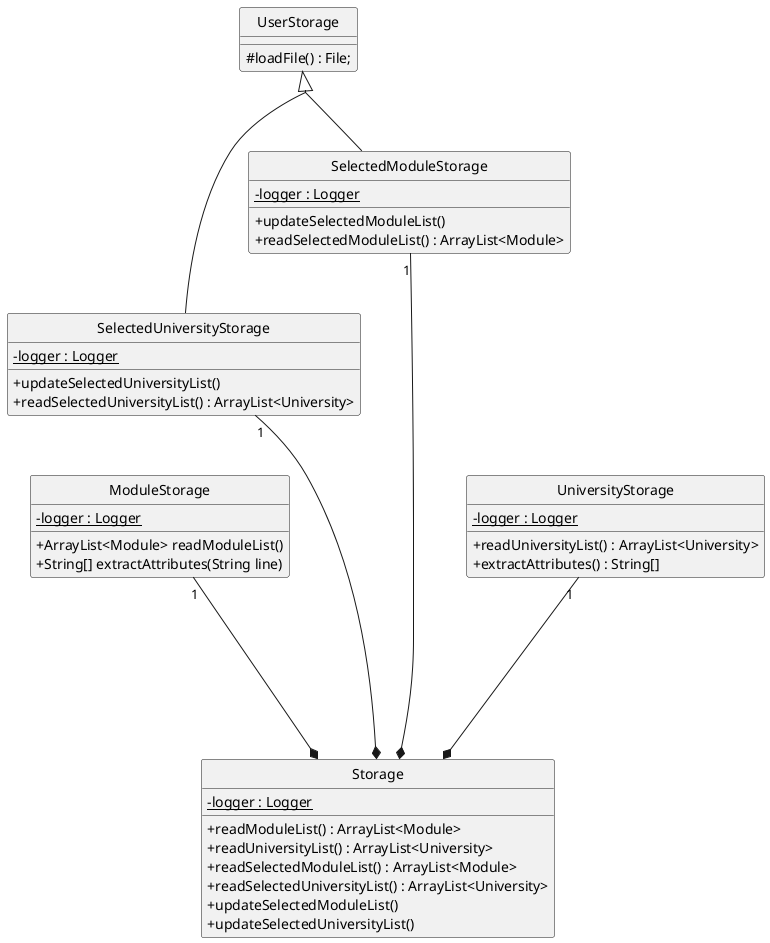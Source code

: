 @startuml
hide circle
skinparam classAttributeIconSize 0
skinparam groupInheritance 2
skinparam groupComposition 3
ModuleStorage "1" ----* Storage
    ModuleStorage : - {static} logger : Logger

    ModuleStorage : + ArrayList<Module> readModuleList()
    ModuleStorage : + String[] extractAttributes(String line)

UserStorage <|-- SelectedUniversityStorage
SelectedUniversityStorage "1" ----* Storage
    SelectedUniversityStorage : - {static} logger : Logger
    SelectedUniversityStorage : + updateSelectedUniversityList()
    SelectedUniversityStorage : + readSelectedUniversityList() : ArrayList<University>

UserStorage <|-- SelectedModuleStorage
SelectedModuleStorage "1" ------* Storage
    SelectedModuleStorage : - {static} logger : Logger
    SelectedModuleStorage : + updateSelectedModuleList()
    SelectedModuleStorage : + readSelectedModuleList() : ArrayList<Module>

UniversityStorage "1" ----* Storage
    UniversityStorage : - {static} logger : Logger
    UniversityStorage : + readUniversityList() : ArrayList<University>
    UniversityStorage : + extractAttributes() : String[]

class UserStorage {
    # loadFile() : File;
}
class Storage {
    - {static} logger : Logger

    + readModuleList() : ArrayList<Module>
    + readUniversityList() : ArrayList<University>
    + readSelectedModuleList() : ArrayList<Module>
    + readSelectedUniversityList() : ArrayList<University>
    + updateSelectedModuleList()
    + updateSelectedUniversityList()
}
@enduml